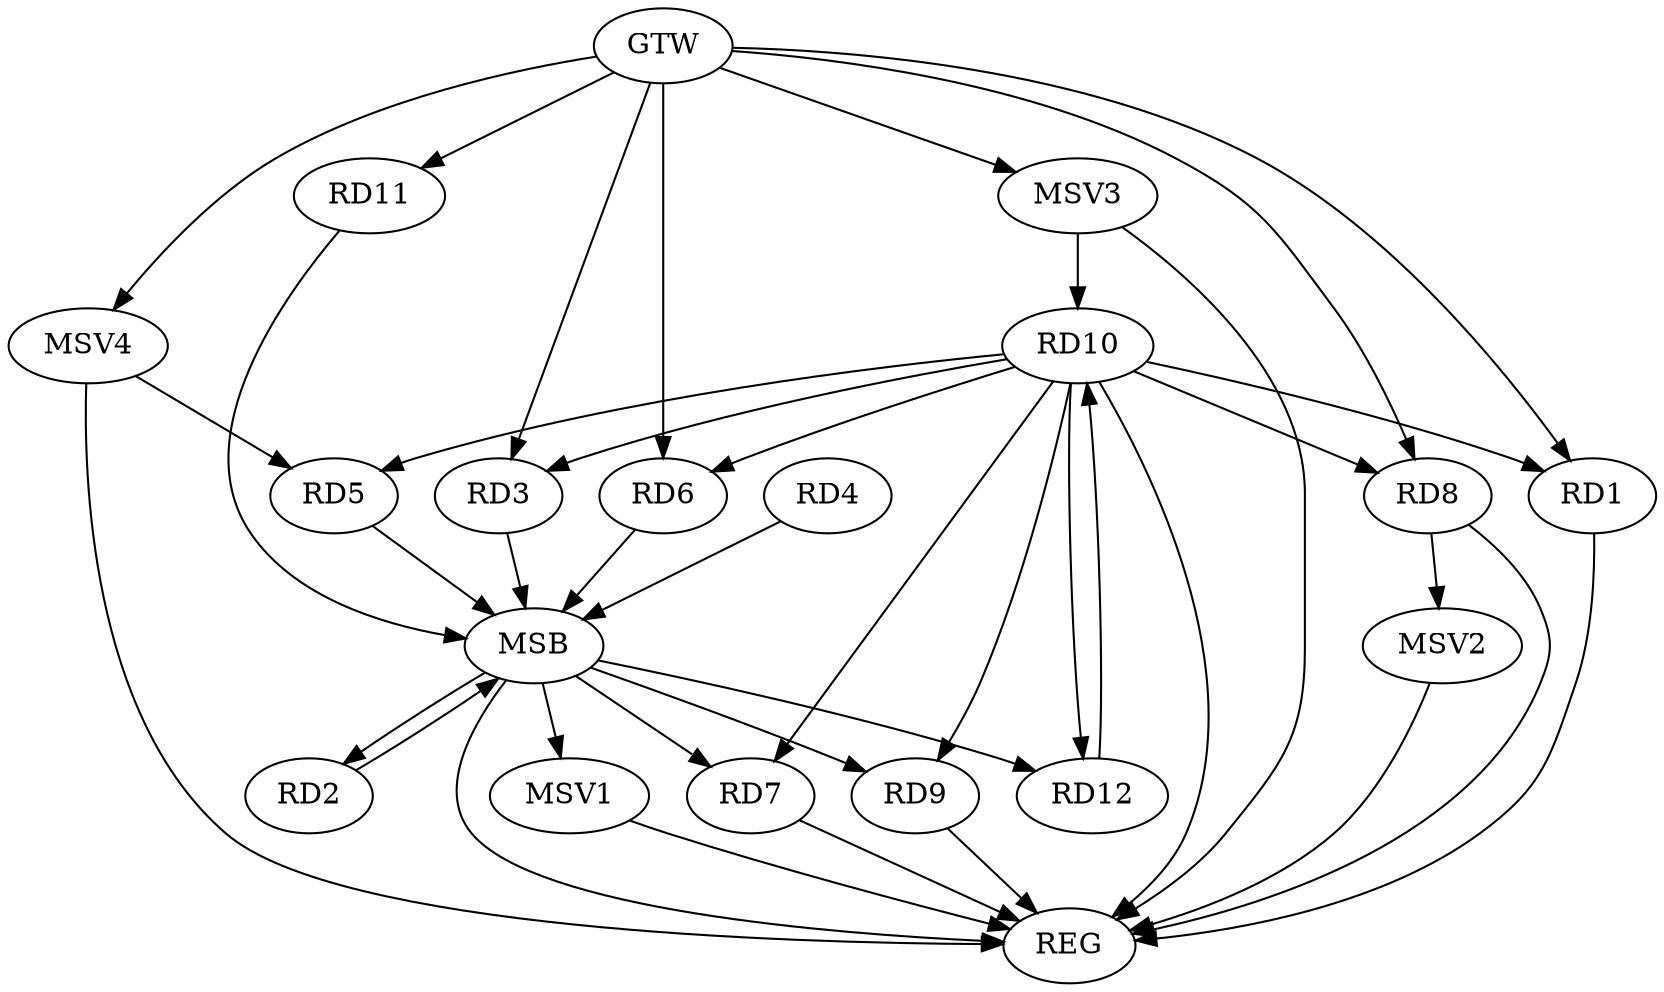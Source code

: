 strict digraph G {
  RD1 [ label="RD1" ];
  RD2 [ label="RD2" ];
  RD3 [ label="RD3" ];
  RD4 [ label="RD4" ];
  RD5 [ label="RD5" ];
  RD6 [ label="RD6" ];
  RD7 [ label="RD7" ];
  RD8 [ label="RD8" ];
  RD9 [ label="RD9" ];
  RD10 [ label="RD10" ];
  RD11 [ label="RD11" ];
  RD12 [ label="RD12" ];
  GTW [ label="GTW" ];
  REG [ label="REG" ];
  MSB [ label="MSB" ];
  MSV1 [ label="MSV1" ];
  MSV2 [ label="MSV2" ];
  MSV3 [ label="MSV3" ];
  MSV4 [ label="MSV4" ];
  RD10 -> RD5;
  RD10 -> RD12;
  RD12 -> RD10;
  GTW -> RD1;
  GTW -> RD3;
  GTW -> RD6;
  GTW -> RD8;
  GTW -> RD11;
  RD1 -> REG;
  RD7 -> REG;
  RD8 -> REG;
  RD9 -> REG;
  RD10 -> REG;
  RD2 -> MSB;
  MSB -> REG;
  RD3 -> MSB;
  MSB -> RD7;
  MSB -> RD9;
  MSB -> RD12;
  RD4 -> MSB;
  MSB -> RD2;
  RD5 -> MSB;
  RD6 -> MSB;
  RD11 -> MSB;
  RD10 -> RD9;
  RD10 -> RD6;
  RD10 -> RD7;
  RD10 -> RD8;
  RD10 -> RD1;
  RD10 -> RD3;
  MSB -> MSV1;
  MSV1 -> REG;
  RD8 -> MSV2;
  MSV2 -> REG;
  MSV3 -> RD10;
  GTW -> MSV3;
  MSV3 -> REG;
  MSV4 -> RD5;
  GTW -> MSV4;
  MSV4 -> REG;
}
